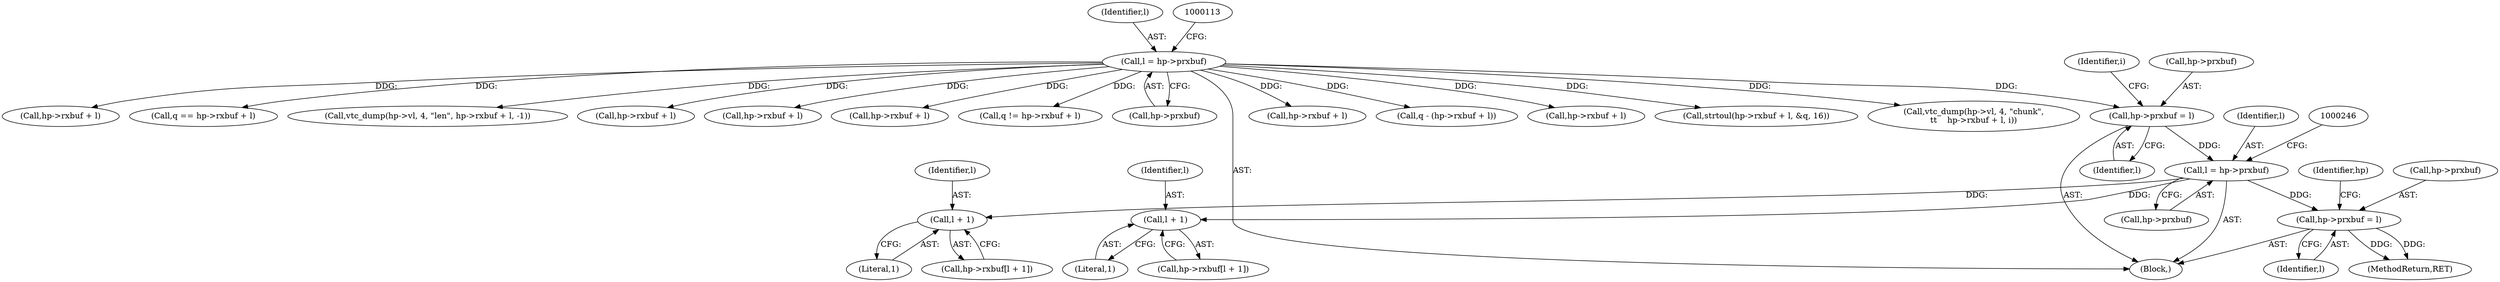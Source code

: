 digraph "0_Varnish-Cache_85e8468bec9416bd7e16b0d80cb820ecd2b330c3_1@pointer" {
"1000212" [label="(Call,hp->prxbuf = l)"];
"1000106" [label="(Call,l = hp->prxbuf)"];
"1000240" [label="(Call,l = hp->prxbuf)"];
"1000281" [label="(Call,l + 1)"];
"1000297" [label="(Call,l + 1)"];
"1000301" [label="(Call,hp->prxbuf = l)"];
"1000281" [label="(Call,l + 1)"];
"1000228" [label="(Call,vtc_dump(hp->vl, 4, \"chunk\",\n\t\t    hp->rxbuf + l, i))"];
"1000283" [label="(Literal,1)"];
"1000282" [label="(Identifier,l)"];
"1000315" [label="(MethodReturn,RET)"];
"1000108" [label="(Call,hp->prxbuf)"];
"1000242" [label="(Call,hp->prxbuf)"];
"1000163" [label="(Call,hp->rxbuf + l)"];
"1000161" [label="(Call,q == hp->rxbuf + l)"];
"1000129" [label="(Call,vtc_dump(hp->vl, 4, \"len\", hp->rxbuf + l, -1))"];
"1000135" [label="(Call,hp->rxbuf + l)"];
"1000301" [label="(Call,hp->prxbuf = l)"];
"1000216" [label="(Identifier,l)"];
"1000219" [label="(Identifier,i)"];
"1000106" [label="(Call,l = hp->prxbuf)"];
"1000240" [label="(Call,l = hp->prxbuf)"];
"1000198" [label="(Call,hp->rxbuf + l)"];
"1000107" [label="(Identifier,l)"];
"1000297" [label="(Call,l + 1)"];
"1000309" [label="(Identifier,hp)"];
"1000145" [label="(Call,hp->rxbuf + l)"];
"1000298" [label="(Identifier,l)"];
"1000305" [label="(Identifier,l)"];
"1000196" [label="(Call,q != hp->rxbuf + l)"];
"1000102" [label="(Block,)"];
"1000241" [label="(Identifier,l)"];
"1000212" [label="(Call,hp->prxbuf = l)"];
"1000234" [label="(Call,hp->rxbuf + l)"];
"1000188" [label="(Call,q - (hp->rxbuf + l))"];
"1000277" [label="(Call,hp->rxbuf[l + 1])"];
"1000302" [label="(Call,hp->prxbuf)"];
"1000299" [label="(Literal,1)"];
"1000213" [label="(Call,hp->prxbuf)"];
"1000190" [label="(Call,hp->rxbuf + l)"];
"1000293" [label="(Call,hp->rxbuf[l + 1])"];
"1000144" [label="(Call,strtoul(hp->rxbuf + l, &q, 16))"];
"1000212" -> "1000102"  [label="AST: "];
"1000212" -> "1000216"  [label="CFG: "];
"1000213" -> "1000212"  [label="AST: "];
"1000216" -> "1000212"  [label="AST: "];
"1000219" -> "1000212"  [label="CFG: "];
"1000106" -> "1000212"  [label="DDG: "];
"1000212" -> "1000240"  [label="DDG: "];
"1000106" -> "1000102"  [label="AST: "];
"1000106" -> "1000108"  [label="CFG: "];
"1000107" -> "1000106"  [label="AST: "];
"1000108" -> "1000106"  [label="AST: "];
"1000113" -> "1000106"  [label="CFG: "];
"1000106" -> "1000129"  [label="DDG: "];
"1000106" -> "1000135"  [label="DDG: "];
"1000106" -> "1000144"  [label="DDG: "];
"1000106" -> "1000145"  [label="DDG: "];
"1000106" -> "1000161"  [label="DDG: "];
"1000106" -> "1000163"  [label="DDG: "];
"1000106" -> "1000188"  [label="DDG: "];
"1000106" -> "1000190"  [label="DDG: "];
"1000106" -> "1000196"  [label="DDG: "];
"1000106" -> "1000198"  [label="DDG: "];
"1000106" -> "1000228"  [label="DDG: "];
"1000106" -> "1000234"  [label="DDG: "];
"1000240" -> "1000102"  [label="AST: "];
"1000240" -> "1000242"  [label="CFG: "];
"1000241" -> "1000240"  [label="AST: "];
"1000242" -> "1000240"  [label="AST: "];
"1000246" -> "1000240"  [label="CFG: "];
"1000240" -> "1000281"  [label="DDG: "];
"1000240" -> "1000297"  [label="DDG: "];
"1000240" -> "1000301"  [label="DDG: "];
"1000281" -> "1000277"  [label="AST: "];
"1000281" -> "1000283"  [label="CFG: "];
"1000282" -> "1000281"  [label="AST: "];
"1000283" -> "1000281"  [label="AST: "];
"1000277" -> "1000281"  [label="CFG: "];
"1000297" -> "1000293"  [label="AST: "];
"1000297" -> "1000299"  [label="CFG: "];
"1000298" -> "1000297"  [label="AST: "];
"1000299" -> "1000297"  [label="AST: "];
"1000293" -> "1000297"  [label="CFG: "];
"1000301" -> "1000102"  [label="AST: "];
"1000301" -> "1000305"  [label="CFG: "];
"1000302" -> "1000301"  [label="AST: "];
"1000305" -> "1000301"  [label="AST: "];
"1000309" -> "1000301"  [label="CFG: "];
"1000301" -> "1000315"  [label="DDG: "];
"1000301" -> "1000315"  [label="DDG: "];
}

